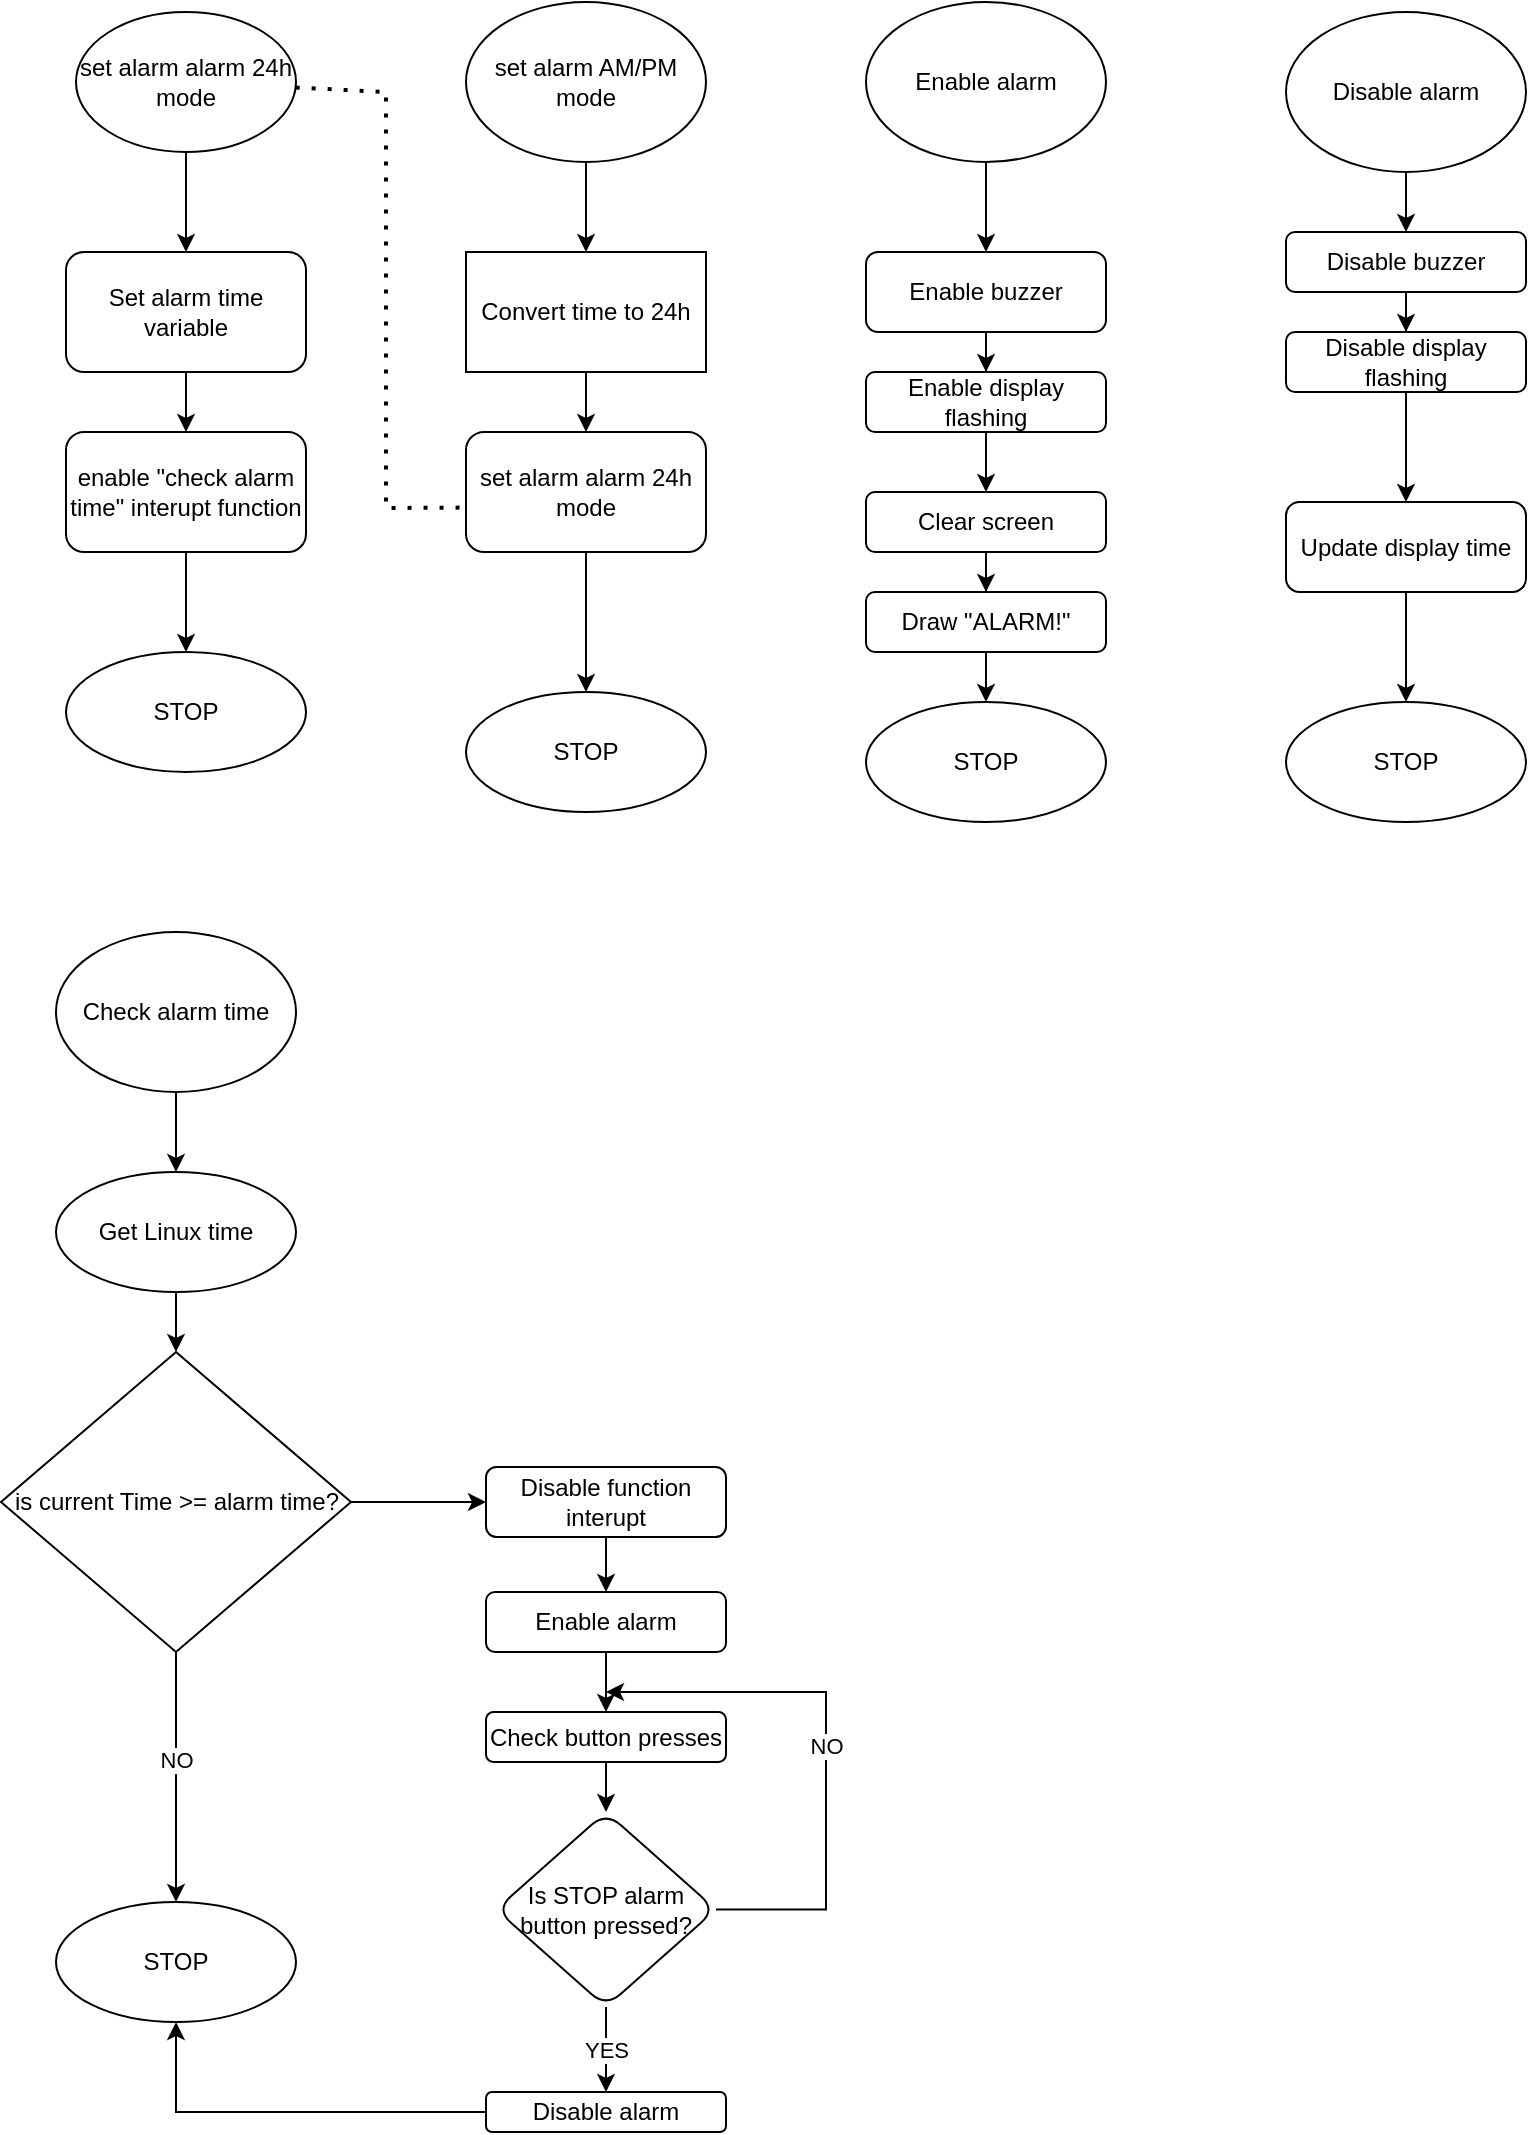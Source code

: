 <mxfile version="17.1.3" type="device"><diagram id="C5RBs43oDa-KdzZeNtuy" name="Page-1"><mxGraphModel dx="981" dy="546" grid="1" gridSize="10" guides="1" tooltips="1" connect="1" arrows="1" fold="1" page="1" pageScale="1" pageWidth="827" pageHeight="1169" math="0" shadow="0"><root><mxCell id="WIyWlLk6GJQsqaUBKTNV-0"/><mxCell id="WIyWlLk6GJQsqaUBKTNV-1" parent="WIyWlLk6GJQsqaUBKTNV-0"/><mxCell id="eGdd3ILeuedpRvlIL2RO-10" value="" style="edgeStyle=orthogonalEdgeStyle;rounded=0;orthogonalLoop=1;jettySize=auto;html=1;" edge="1" parent="WIyWlLk6GJQsqaUBKTNV-1" source="eGdd3ILeuedpRvlIL2RO-0" target="eGdd3ILeuedpRvlIL2RO-9"><mxGeometry relative="1" as="geometry"/></mxCell><mxCell id="eGdd3ILeuedpRvlIL2RO-0" value="set alarm AM/PM mode" style="ellipse;whiteSpace=wrap;html=1;" vertex="1" parent="WIyWlLk6GJQsqaUBKTNV-1"><mxGeometry x="240" y="15" width="120" height="80" as="geometry"/></mxCell><mxCell id="eGdd3ILeuedpRvlIL2RO-5" value="" style="edgeStyle=orthogonalEdgeStyle;rounded=0;orthogonalLoop=1;jettySize=auto;html=1;" edge="1" parent="WIyWlLk6GJQsqaUBKTNV-1" source="eGdd3ILeuedpRvlIL2RO-1" target="eGdd3ILeuedpRvlIL2RO-4"><mxGeometry relative="1" as="geometry"/></mxCell><mxCell id="eGdd3ILeuedpRvlIL2RO-1" value="set alarm alarm 24h mode" style="ellipse;whiteSpace=wrap;html=1;" vertex="1" parent="WIyWlLk6GJQsqaUBKTNV-1"><mxGeometry x="45" y="20" width="110" height="70" as="geometry"/></mxCell><mxCell id="eGdd3ILeuedpRvlIL2RO-7" value="" style="edgeStyle=orthogonalEdgeStyle;rounded=0;orthogonalLoop=1;jettySize=auto;html=1;" edge="1" parent="WIyWlLk6GJQsqaUBKTNV-1" source="eGdd3ILeuedpRvlIL2RO-2" target="eGdd3ILeuedpRvlIL2RO-6"><mxGeometry relative="1" as="geometry"/></mxCell><mxCell id="eGdd3ILeuedpRvlIL2RO-2" value="enable &quot;check alarm time&quot; interupt function" style="rounded=1;whiteSpace=wrap;html=1;" vertex="1" parent="WIyWlLk6GJQsqaUBKTNV-1"><mxGeometry x="40" y="230" width="120" height="60" as="geometry"/></mxCell><mxCell id="eGdd3ILeuedpRvlIL2RO-8" value="" style="edgeStyle=orthogonalEdgeStyle;rounded=0;orthogonalLoop=1;jettySize=auto;html=1;" edge="1" parent="WIyWlLk6GJQsqaUBKTNV-1" source="eGdd3ILeuedpRvlIL2RO-4" target="eGdd3ILeuedpRvlIL2RO-2"><mxGeometry relative="1" as="geometry"/></mxCell><mxCell id="eGdd3ILeuedpRvlIL2RO-4" value="Set alarm time variable" style="rounded=1;whiteSpace=wrap;html=1;" vertex="1" parent="WIyWlLk6GJQsqaUBKTNV-1"><mxGeometry x="40" y="140" width="120" height="60" as="geometry"/></mxCell><mxCell id="eGdd3ILeuedpRvlIL2RO-6" value="STOP" style="ellipse;whiteSpace=wrap;html=1;rounded=1;" vertex="1" parent="WIyWlLk6GJQsqaUBKTNV-1"><mxGeometry x="40" y="340" width="120" height="60" as="geometry"/></mxCell><mxCell id="eGdd3ILeuedpRvlIL2RO-12" value="" style="edgeStyle=orthogonalEdgeStyle;rounded=0;orthogonalLoop=1;jettySize=auto;html=1;" edge="1" parent="WIyWlLk6GJQsqaUBKTNV-1" source="eGdd3ILeuedpRvlIL2RO-9" target="eGdd3ILeuedpRvlIL2RO-11"><mxGeometry relative="1" as="geometry"/></mxCell><mxCell id="eGdd3ILeuedpRvlIL2RO-9" value="Convert time to 24h" style="whiteSpace=wrap;html=1;" vertex="1" parent="WIyWlLk6GJQsqaUBKTNV-1"><mxGeometry x="240" y="140" width="120" height="60" as="geometry"/></mxCell><mxCell id="eGdd3ILeuedpRvlIL2RO-15" value="" style="edgeStyle=orthogonalEdgeStyle;rounded=0;orthogonalLoop=1;jettySize=auto;html=1;" edge="1" parent="WIyWlLk6GJQsqaUBKTNV-1" source="eGdd3ILeuedpRvlIL2RO-11" target="eGdd3ILeuedpRvlIL2RO-14"><mxGeometry relative="1" as="geometry"/></mxCell><mxCell id="eGdd3ILeuedpRvlIL2RO-11" value="set alarm alarm 24h mode" style="rounded=1;whiteSpace=wrap;html=1;" vertex="1" parent="WIyWlLk6GJQsqaUBKTNV-1"><mxGeometry x="240" y="230" width="120" height="60" as="geometry"/></mxCell><mxCell id="eGdd3ILeuedpRvlIL2RO-13" value="" style="endArrow=none;dashed=1;html=1;dashPattern=1 3;strokeWidth=2;rounded=0;entryX=-0.011;entryY=0.63;entryDx=0;entryDy=0;entryPerimeter=0;" edge="1" parent="WIyWlLk6GJQsqaUBKTNV-1" source="eGdd3ILeuedpRvlIL2RO-1" target="eGdd3ILeuedpRvlIL2RO-11"><mxGeometry width="50" height="50" relative="1" as="geometry"><mxPoint x="175" y="280" as="sourcePoint"/><mxPoint x="225" y="230" as="targetPoint"/><Array as="points"><mxPoint x="200" y="60"/><mxPoint x="200" y="268"/></Array></mxGeometry></mxCell><mxCell id="eGdd3ILeuedpRvlIL2RO-14" value="STOP" style="ellipse;whiteSpace=wrap;html=1;rounded=1;" vertex="1" parent="WIyWlLk6GJQsqaUBKTNV-1"><mxGeometry x="240" y="360" width="120" height="60" as="geometry"/></mxCell><mxCell id="eGdd3ILeuedpRvlIL2RO-18" value="" style="edgeStyle=orthogonalEdgeStyle;rounded=0;orthogonalLoop=1;jettySize=auto;html=1;" edge="1" parent="WIyWlLk6GJQsqaUBKTNV-1" source="eGdd3ILeuedpRvlIL2RO-16" target="eGdd3ILeuedpRvlIL2RO-17"><mxGeometry relative="1" as="geometry"/></mxCell><mxCell id="eGdd3ILeuedpRvlIL2RO-16" value="Enable alarm" style="ellipse;whiteSpace=wrap;html=1;" vertex="1" parent="WIyWlLk6GJQsqaUBKTNV-1"><mxGeometry x="440" y="15" width="120" height="80" as="geometry"/></mxCell><mxCell id="eGdd3ILeuedpRvlIL2RO-20" value="" style="edgeStyle=orthogonalEdgeStyle;rounded=0;orthogonalLoop=1;jettySize=auto;html=1;" edge="1" parent="WIyWlLk6GJQsqaUBKTNV-1" source="eGdd3ILeuedpRvlIL2RO-17" target="eGdd3ILeuedpRvlIL2RO-19"><mxGeometry relative="1" as="geometry"/></mxCell><mxCell id="eGdd3ILeuedpRvlIL2RO-17" value="Enable buzzer" style="rounded=1;whiteSpace=wrap;html=1;" vertex="1" parent="WIyWlLk6GJQsqaUBKTNV-1"><mxGeometry x="440" y="140" width="120" height="40" as="geometry"/></mxCell><mxCell id="eGdd3ILeuedpRvlIL2RO-54" value="" style="edgeStyle=orthogonalEdgeStyle;rounded=0;orthogonalLoop=1;jettySize=auto;html=1;" edge="1" parent="WIyWlLk6GJQsqaUBKTNV-1" source="eGdd3ILeuedpRvlIL2RO-19" target="eGdd3ILeuedpRvlIL2RO-53"><mxGeometry relative="1" as="geometry"/></mxCell><mxCell id="eGdd3ILeuedpRvlIL2RO-19" value="Enable display flashing" style="rounded=1;whiteSpace=wrap;html=1;" vertex="1" parent="WIyWlLk6GJQsqaUBKTNV-1"><mxGeometry x="440" y="200" width="120" height="30" as="geometry"/></mxCell><mxCell id="eGdd3ILeuedpRvlIL2RO-21" value="STOP" style="ellipse;whiteSpace=wrap;html=1;rounded=1;" vertex="1" parent="WIyWlLk6GJQsqaUBKTNV-1"><mxGeometry x="440" y="365" width="120" height="60" as="geometry"/></mxCell><mxCell id="eGdd3ILeuedpRvlIL2RO-23" value="" style="edgeStyle=orthogonalEdgeStyle;rounded=0;orthogonalLoop=1;jettySize=auto;html=1;" edge="1" parent="WIyWlLk6GJQsqaUBKTNV-1" source="eGdd3ILeuedpRvlIL2RO-24" target="eGdd3ILeuedpRvlIL2RO-26"><mxGeometry relative="1" as="geometry"/></mxCell><mxCell id="eGdd3ILeuedpRvlIL2RO-24" value="Disable alarm" style="ellipse;whiteSpace=wrap;html=1;" vertex="1" parent="WIyWlLk6GJQsqaUBKTNV-1"><mxGeometry x="650" y="20" width="120" height="80" as="geometry"/></mxCell><mxCell id="eGdd3ILeuedpRvlIL2RO-25" value="" style="edgeStyle=orthogonalEdgeStyle;rounded=0;orthogonalLoop=1;jettySize=auto;html=1;" edge="1" parent="WIyWlLk6GJQsqaUBKTNV-1" source="eGdd3ILeuedpRvlIL2RO-26" target="eGdd3ILeuedpRvlIL2RO-28"><mxGeometry relative="1" as="geometry"/></mxCell><mxCell id="eGdd3ILeuedpRvlIL2RO-26" value="Disable buzzer" style="rounded=1;whiteSpace=wrap;html=1;" vertex="1" parent="WIyWlLk6GJQsqaUBKTNV-1"><mxGeometry x="650" y="130" width="120" height="30" as="geometry"/></mxCell><mxCell id="eGdd3ILeuedpRvlIL2RO-63" value="" style="edgeStyle=orthogonalEdgeStyle;rounded=0;orthogonalLoop=1;jettySize=auto;html=1;" edge="1" parent="WIyWlLk6GJQsqaUBKTNV-1" source="eGdd3ILeuedpRvlIL2RO-28" target="eGdd3ILeuedpRvlIL2RO-62"><mxGeometry relative="1" as="geometry"/></mxCell><mxCell id="eGdd3ILeuedpRvlIL2RO-28" value="Disable display flashing" style="rounded=1;whiteSpace=wrap;html=1;" vertex="1" parent="WIyWlLk6GJQsqaUBKTNV-1"><mxGeometry x="650" y="180" width="120" height="30" as="geometry"/></mxCell><mxCell id="eGdd3ILeuedpRvlIL2RO-29" value="STOP" style="ellipse;whiteSpace=wrap;html=1;rounded=1;" vertex="1" parent="WIyWlLk6GJQsqaUBKTNV-1"><mxGeometry x="650" y="365" width="120" height="60" as="geometry"/></mxCell><mxCell id="eGdd3ILeuedpRvlIL2RO-32" value="" style="edgeStyle=orthogonalEdgeStyle;rounded=0;orthogonalLoop=1;jettySize=auto;html=1;" edge="1" parent="WIyWlLk6GJQsqaUBKTNV-1" source="eGdd3ILeuedpRvlIL2RO-30" target="eGdd3ILeuedpRvlIL2RO-31"><mxGeometry relative="1" as="geometry"/></mxCell><mxCell id="eGdd3ILeuedpRvlIL2RO-30" value="Check alarm time" style="ellipse;whiteSpace=wrap;html=1;" vertex="1" parent="WIyWlLk6GJQsqaUBKTNV-1"><mxGeometry x="35" y="480" width="120" height="80" as="geometry"/></mxCell><mxCell id="eGdd3ILeuedpRvlIL2RO-35" value="" style="edgeStyle=orthogonalEdgeStyle;rounded=0;orthogonalLoop=1;jettySize=auto;html=1;" edge="1" parent="WIyWlLk6GJQsqaUBKTNV-1" source="eGdd3ILeuedpRvlIL2RO-31" target="eGdd3ILeuedpRvlIL2RO-34"><mxGeometry relative="1" as="geometry"/></mxCell><mxCell id="eGdd3ILeuedpRvlIL2RO-31" value="Get Linux time" style="ellipse;whiteSpace=wrap;html=1;" vertex="1" parent="WIyWlLk6GJQsqaUBKTNV-1"><mxGeometry x="35" y="600" width="120" height="60" as="geometry"/></mxCell><mxCell id="eGdd3ILeuedpRvlIL2RO-37" value="" style="edgeStyle=orthogonalEdgeStyle;rounded=0;orthogonalLoop=1;jettySize=auto;html=1;" edge="1" parent="WIyWlLk6GJQsqaUBKTNV-1" source="eGdd3ILeuedpRvlIL2RO-34" target="eGdd3ILeuedpRvlIL2RO-36"><mxGeometry relative="1" as="geometry"/></mxCell><mxCell id="eGdd3ILeuedpRvlIL2RO-38" value="NO" style="edgeLabel;html=1;align=center;verticalAlign=middle;resizable=0;points=[];" vertex="1" connectable="0" parent="eGdd3ILeuedpRvlIL2RO-37"><mxGeometry x="-0.136" relative="1" as="geometry"><mxPoint as="offset"/></mxGeometry></mxCell><mxCell id="eGdd3ILeuedpRvlIL2RO-42" value="" style="edgeStyle=orthogonalEdgeStyle;rounded=0;orthogonalLoop=1;jettySize=auto;html=1;" edge="1" parent="WIyWlLk6GJQsqaUBKTNV-1" source="eGdd3ILeuedpRvlIL2RO-34" target="eGdd3ILeuedpRvlIL2RO-41"><mxGeometry relative="1" as="geometry"/></mxCell><mxCell id="eGdd3ILeuedpRvlIL2RO-34" value="is current Time &amp;gt;= alarm time?" style="rhombus;whiteSpace=wrap;html=1;" vertex="1" parent="WIyWlLk6GJQsqaUBKTNV-1"><mxGeometry x="7.5" y="690" width="175" height="150" as="geometry"/></mxCell><mxCell id="eGdd3ILeuedpRvlIL2RO-36" value="STOP" style="ellipse;whiteSpace=wrap;html=1;" vertex="1" parent="WIyWlLk6GJQsqaUBKTNV-1"><mxGeometry x="35" y="965" width="120" height="60" as="geometry"/></mxCell><mxCell id="eGdd3ILeuedpRvlIL2RO-44" value="" style="edgeStyle=orthogonalEdgeStyle;rounded=0;orthogonalLoop=1;jettySize=auto;html=1;" edge="1" parent="WIyWlLk6GJQsqaUBKTNV-1" source="eGdd3ILeuedpRvlIL2RO-41" target="eGdd3ILeuedpRvlIL2RO-43"><mxGeometry relative="1" as="geometry"/></mxCell><mxCell id="eGdd3ILeuedpRvlIL2RO-41" value="Disable function interupt" style="rounded=1;whiteSpace=wrap;html=1;" vertex="1" parent="WIyWlLk6GJQsqaUBKTNV-1"><mxGeometry x="250" y="747.5" width="120" height="35" as="geometry"/></mxCell><mxCell id="eGdd3ILeuedpRvlIL2RO-46" value="" style="edgeStyle=orthogonalEdgeStyle;rounded=0;orthogonalLoop=1;jettySize=auto;html=1;" edge="1" parent="WIyWlLk6GJQsqaUBKTNV-1" source="eGdd3ILeuedpRvlIL2RO-43" target="eGdd3ILeuedpRvlIL2RO-45"><mxGeometry relative="1" as="geometry"/></mxCell><mxCell id="eGdd3ILeuedpRvlIL2RO-43" value="Enable alarm" style="whiteSpace=wrap;html=1;rounded=1;" vertex="1" parent="WIyWlLk6GJQsqaUBKTNV-1"><mxGeometry x="250" y="810" width="120" height="30" as="geometry"/></mxCell><mxCell id="eGdd3ILeuedpRvlIL2RO-49" value="" style="edgeStyle=orthogonalEdgeStyle;rounded=0;orthogonalLoop=1;jettySize=auto;html=1;" edge="1" parent="WIyWlLk6GJQsqaUBKTNV-1" source="eGdd3ILeuedpRvlIL2RO-45" target="eGdd3ILeuedpRvlIL2RO-48"><mxGeometry relative="1" as="geometry"/></mxCell><mxCell id="eGdd3ILeuedpRvlIL2RO-45" value="Check button presses" style="rounded=1;whiteSpace=wrap;html=1;" vertex="1" parent="WIyWlLk6GJQsqaUBKTNV-1"><mxGeometry x="250" y="870" width="120" height="25" as="geometry"/></mxCell><mxCell id="eGdd3ILeuedpRvlIL2RO-50" value="NO" style="edgeStyle=orthogonalEdgeStyle;rounded=0;orthogonalLoop=1;jettySize=auto;html=1;exitX=1;exitY=0.5;exitDx=0;exitDy=0;" edge="1" parent="WIyWlLk6GJQsqaUBKTNV-1" source="eGdd3ILeuedpRvlIL2RO-48"><mxGeometry relative="1" as="geometry"><mxPoint x="310" y="860" as="targetPoint"/><mxPoint x="400" y="980" as="sourcePoint"/><Array as="points"><mxPoint x="420" y="969"/><mxPoint x="420" y="860"/></Array></mxGeometry></mxCell><mxCell id="eGdd3ILeuedpRvlIL2RO-52" value="YES" style="edgeStyle=orthogonalEdgeStyle;rounded=0;orthogonalLoop=1;jettySize=auto;html=1;" edge="1" parent="WIyWlLk6GJQsqaUBKTNV-1" source="eGdd3ILeuedpRvlIL2RO-48" target="eGdd3ILeuedpRvlIL2RO-51"><mxGeometry relative="1" as="geometry"/></mxCell><mxCell id="eGdd3ILeuedpRvlIL2RO-48" value="Is STOP alarm button pressed?" style="rhombus;whiteSpace=wrap;html=1;rounded=1;" vertex="1" parent="WIyWlLk6GJQsqaUBKTNV-1"><mxGeometry x="255" y="920" width="110" height="97.5" as="geometry"/></mxCell><mxCell id="eGdd3ILeuedpRvlIL2RO-65" style="edgeStyle=orthogonalEdgeStyle;rounded=0;orthogonalLoop=1;jettySize=auto;html=1;entryX=0.5;entryY=1;entryDx=0;entryDy=0;" edge="1" parent="WIyWlLk6GJQsqaUBKTNV-1" source="eGdd3ILeuedpRvlIL2RO-51" target="eGdd3ILeuedpRvlIL2RO-36"><mxGeometry relative="1" as="geometry"/></mxCell><mxCell id="eGdd3ILeuedpRvlIL2RO-51" value="Disable alarm" style="rounded=1;whiteSpace=wrap;html=1;" vertex="1" parent="WIyWlLk6GJQsqaUBKTNV-1"><mxGeometry x="250" y="1060" width="120" height="20" as="geometry"/></mxCell><mxCell id="eGdd3ILeuedpRvlIL2RO-57" value="" style="edgeStyle=orthogonalEdgeStyle;rounded=0;orthogonalLoop=1;jettySize=auto;html=1;" edge="1" parent="WIyWlLk6GJQsqaUBKTNV-1" source="eGdd3ILeuedpRvlIL2RO-53" target="eGdd3ILeuedpRvlIL2RO-56"><mxGeometry relative="1" as="geometry"/></mxCell><mxCell id="eGdd3ILeuedpRvlIL2RO-53" value="Clear screen" style="rounded=1;whiteSpace=wrap;html=1;" vertex="1" parent="WIyWlLk6GJQsqaUBKTNV-1"><mxGeometry x="440" y="260" width="120" height="30" as="geometry"/></mxCell><mxCell id="eGdd3ILeuedpRvlIL2RO-58" value="" style="edgeStyle=orthogonalEdgeStyle;rounded=0;orthogonalLoop=1;jettySize=auto;html=1;" edge="1" parent="WIyWlLk6GJQsqaUBKTNV-1" source="eGdd3ILeuedpRvlIL2RO-56" target="eGdd3ILeuedpRvlIL2RO-21"><mxGeometry relative="1" as="geometry"/></mxCell><mxCell id="eGdd3ILeuedpRvlIL2RO-56" value="Draw &quot;ALARM!&quot;" style="whiteSpace=wrap;html=1;rounded=1;" vertex="1" parent="WIyWlLk6GJQsqaUBKTNV-1"><mxGeometry x="440" y="310" width="120" height="30" as="geometry"/></mxCell><mxCell id="eGdd3ILeuedpRvlIL2RO-64" value="" style="edgeStyle=orthogonalEdgeStyle;rounded=0;orthogonalLoop=1;jettySize=auto;html=1;" edge="1" parent="WIyWlLk6GJQsqaUBKTNV-1" source="eGdd3ILeuedpRvlIL2RO-62" target="eGdd3ILeuedpRvlIL2RO-29"><mxGeometry relative="1" as="geometry"/></mxCell><mxCell id="eGdd3ILeuedpRvlIL2RO-62" value="Update display time" style="whiteSpace=wrap;html=1;rounded=1;" vertex="1" parent="WIyWlLk6GJQsqaUBKTNV-1"><mxGeometry x="650" y="265" width="120" height="45" as="geometry"/></mxCell></root></mxGraphModel></diagram></mxfile>